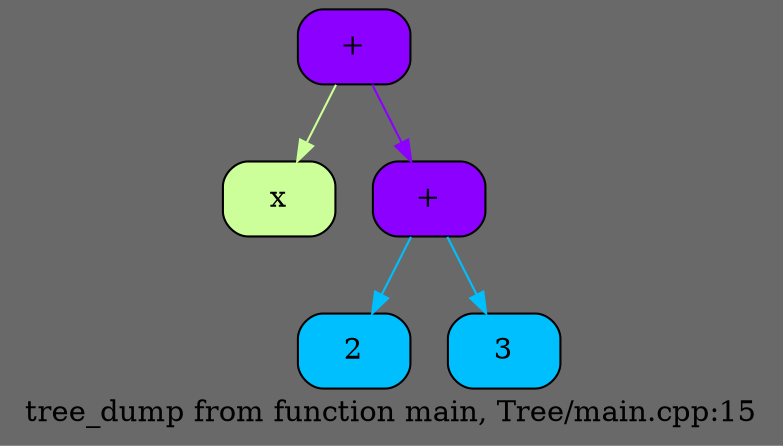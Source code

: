 digraph List {
	rankdir = HR;
	bgcolor = "#696969";
	node0 [shape = Mrecord, style = filled, fillcolor = "#8B00FF", label = "{+}"];
	node1 [shape = Mrecord, style = filled, fillcolor = "#ccff99", label = "{x}"];
	node0 -> node1 [color = "#ccff99"];
	node2 [shape = Mrecord, style = filled, fillcolor = "#8B00FF", label = "{+}"];
	node0 -> node2 [color = "#8B00FF"];
	node3 [shape = Mrecord, style = filled, fillcolor = "#00BFFF", label = "{2}"];
	node2 -> node3 [color = "#00BFFF"];
	node4 [shape = Mrecord, style = filled, fillcolor = "#00BFFF", label = "{3}"];
	node2 -> node4 [color = "#00BFFF"];
	label = "tree_dump from function main, Tree/main.cpp:15";}

